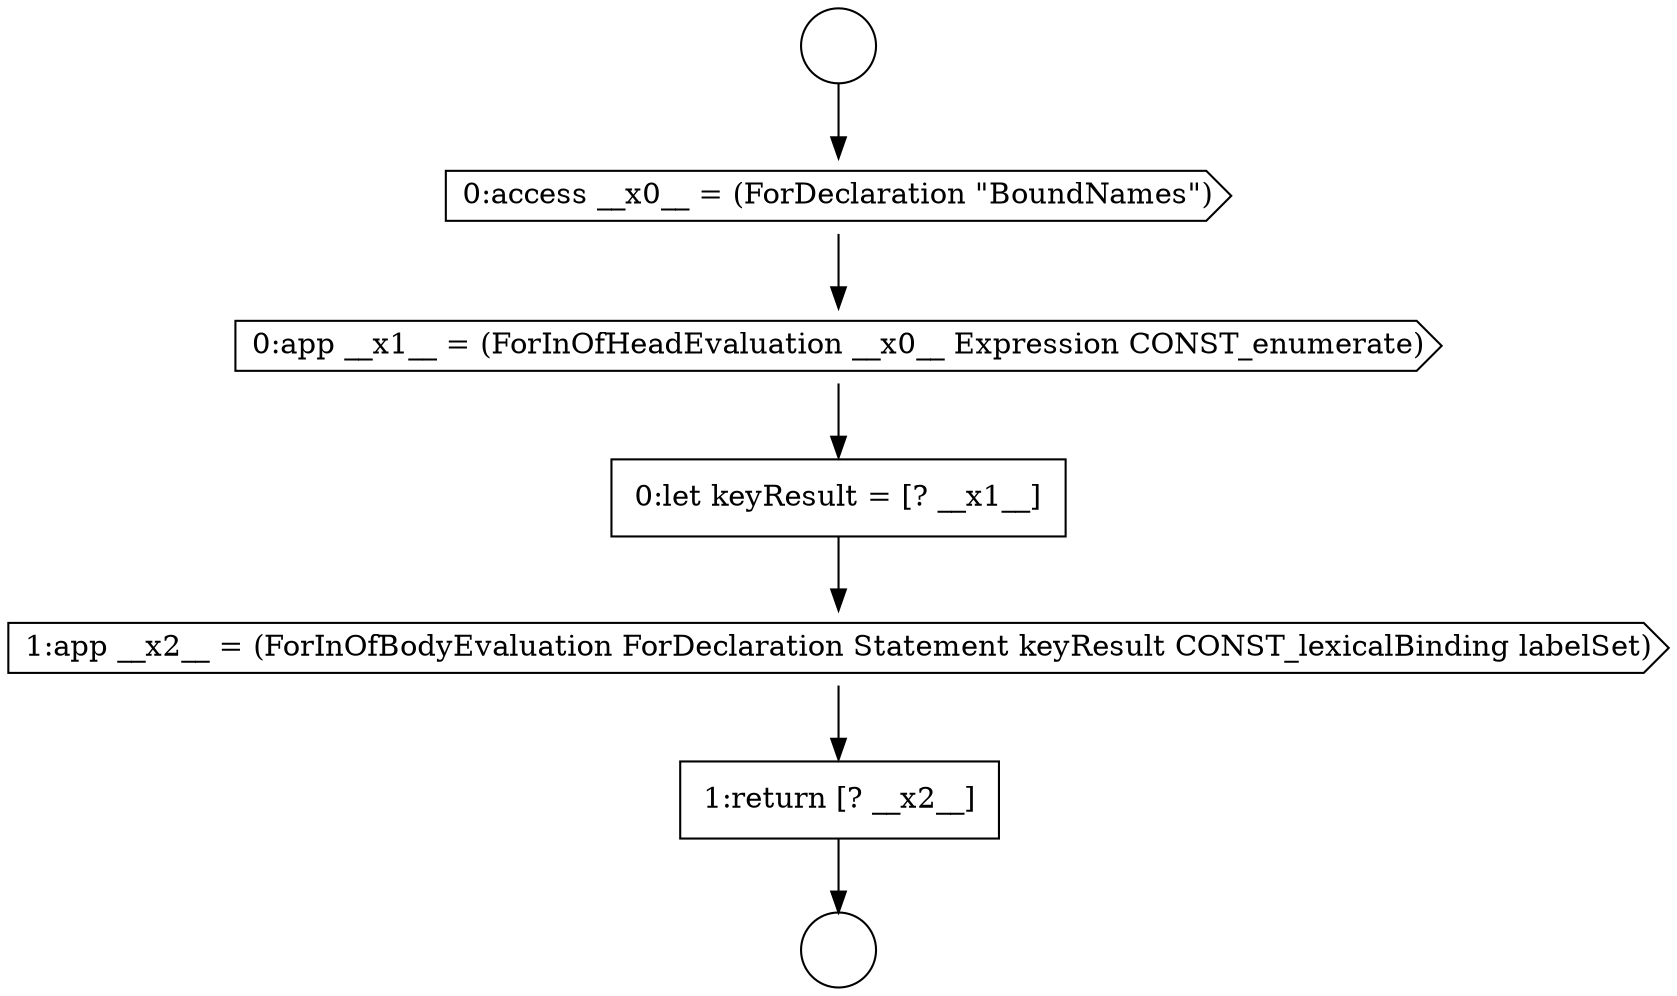 digraph {
  node6626 [shape=circle label=" " color="black" fillcolor="white" style=filled]
  node6631 [shape=cds, label=<<font color="black">1:app __x2__ = (ForInOfBodyEvaluation ForDeclaration Statement keyResult CONST_lexicalBinding labelSet)</font>> color="black" fillcolor="white" style=filled]
  node6629 [shape=cds, label=<<font color="black">0:app __x1__ = (ForInOfHeadEvaluation __x0__ Expression CONST_enumerate)</font>> color="black" fillcolor="white" style=filled]
  node6630 [shape=none, margin=0, label=<<font color="black">
    <table border="0" cellborder="1" cellspacing="0" cellpadding="10">
      <tr><td align="left">0:let keyResult = [? __x1__]</td></tr>
    </table>
  </font>> color="black" fillcolor="white" style=filled]
  node6628 [shape=cds, label=<<font color="black">0:access __x0__ = (ForDeclaration &quot;BoundNames&quot;)</font>> color="black" fillcolor="white" style=filled]
  node6627 [shape=circle label=" " color="black" fillcolor="white" style=filled]
  node6632 [shape=none, margin=0, label=<<font color="black">
    <table border="0" cellborder="1" cellspacing="0" cellpadding="10">
      <tr><td align="left">1:return [? __x2__]</td></tr>
    </table>
  </font>> color="black" fillcolor="white" style=filled]
  node6629 -> node6630 [ color="black"]
  node6630 -> node6631 [ color="black"]
  node6632 -> node6627 [ color="black"]
  node6626 -> node6628 [ color="black"]
  node6628 -> node6629 [ color="black"]
  node6631 -> node6632 [ color="black"]
}
